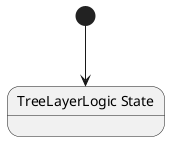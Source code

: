 @startuml TreeLayerLogic
state "TreeLayerLogic State" as Shellguard_World_TreeLayerLogic_State
[*] --> Shellguard_World_TreeLayerLogic_State
@enduml